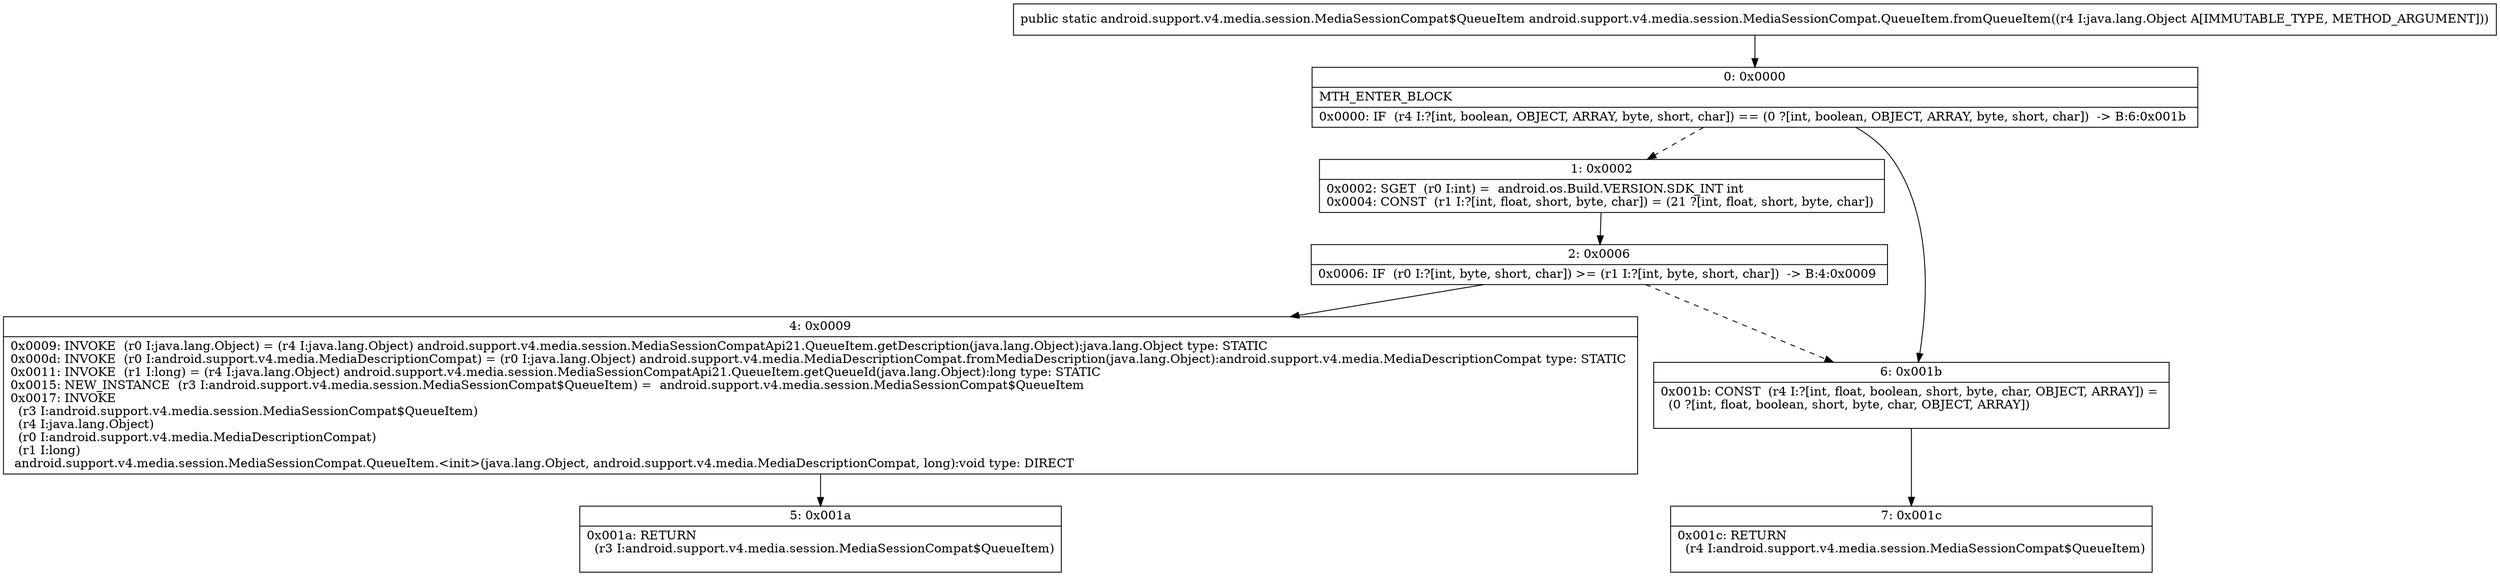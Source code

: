digraph "CFG forandroid.support.v4.media.session.MediaSessionCompat.QueueItem.fromQueueItem(Ljava\/lang\/Object;)Landroid\/support\/v4\/media\/session\/MediaSessionCompat$QueueItem;" {
Node_0 [shape=record,label="{0\:\ 0x0000|MTH_ENTER_BLOCK\l|0x0000: IF  (r4 I:?[int, boolean, OBJECT, ARRAY, byte, short, char]) == (0 ?[int, boolean, OBJECT, ARRAY, byte, short, char])  \-\> B:6:0x001b \l}"];
Node_1 [shape=record,label="{1\:\ 0x0002|0x0002: SGET  (r0 I:int) =  android.os.Build.VERSION.SDK_INT int \l0x0004: CONST  (r1 I:?[int, float, short, byte, char]) = (21 ?[int, float, short, byte, char]) \l}"];
Node_2 [shape=record,label="{2\:\ 0x0006|0x0006: IF  (r0 I:?[int, byte, short, char]) \>= (r1 I:?[int, byte, short, char])  \-\> B:4:0x0009 \l}"];
Node_4 [shape=record,label="{4\:\ 0x0009|0x0009: INVOKE  (r0 I:java.lang.Object) = (r4 I:java.lang.Object) android.support.v4.media.session.MediaSessionCompatApi21.QueueItem.getDescription(java.lang.Object):java.lang.Object type: STATIC \l0x000d: INVOKE  (r0 I:android.support.v4.media.MediaDescriptionCompat) = (r0 I:java.lang.Object) android.support.v4.media.MediaDescriptionCompat.fromMediaDescription(java.lang.Object):android.support.v4.media.MediaDescriptionCompat type: STATIC \l0x0011: INVOKE  (r1 I:long) = (r4 I:java.lang.Object) android.support.v4.media.session.MediaSessionCompatApi21.QueueItem.getQueueId(java.lang.Object):long type: STATIC \l0x0015: NEW_INSTANCE  (r3 I:android.support.v4.media.session.MediaSessionCompat$QueueItem) =  android.support.v4.media.session.MediaSessionCompat$QueueItem \l0x0017: INVOKE  \l  (r3 I:android.support.v4.media.session.MediaSessionCompat$QueueItem)\l  (r4 I:java.lang.Object)\l  (r0 I:android.support.v4.media.MediaDescriptionCompat)\l  (r1 I:long)\l android.support.v4.media.session.MediaSessionCompat.QueueItem.\<init\>(java.lang.Object, android.support.v4.media.MediaDescriptionCompat, long):void type: DIRECT \l}"];
Node_5 [shape=record,label="{5\:\ 0x001a|0x001a: RETURN  \l  (r3 I:android.support.v4.media.session.MediaSessionCompat$QueueItem)\l \l}"];
Node_6 [shape=record,label="{6\:\ 0x001b|0x001b: CONST  (r4 I:?[int, float, boolean, short, byte, char, OBJECT, ARRAY]) = \l  (0 ?[int, float, boolean, short, byte, char, OBJECT, ARRAY])\l \l}"];
Node_7 [shape=record,label="{7\:\ 0x001c|0x001c: RETURN  \l  (r4 I:android.support.v4.media.session.MediaSessionCompat$QueueItem)\l \l}"];
MethodNode[shape=record,label="{public static android.support.v4.media.session.MediaSessionCompat$QueueItem android.support.v4.media.session.MediaSessionCompat.QueueItem.fromQueueItem((r4 I:java.lang.Object A[IMMUTABLE_TYPE, METHOD_ARGUMENT])) }"];
MethodNode -> Node_0;
Node_0 -> Node_1[style=dashed];
Node_0 -> Node_6;
Node_1 -> Node_2;
Node_2 -> Node_4;
Node_2 -> Node_6[style=dashed];
Node_4 -> Node_5;
Node_6 -> Node_7;
}

